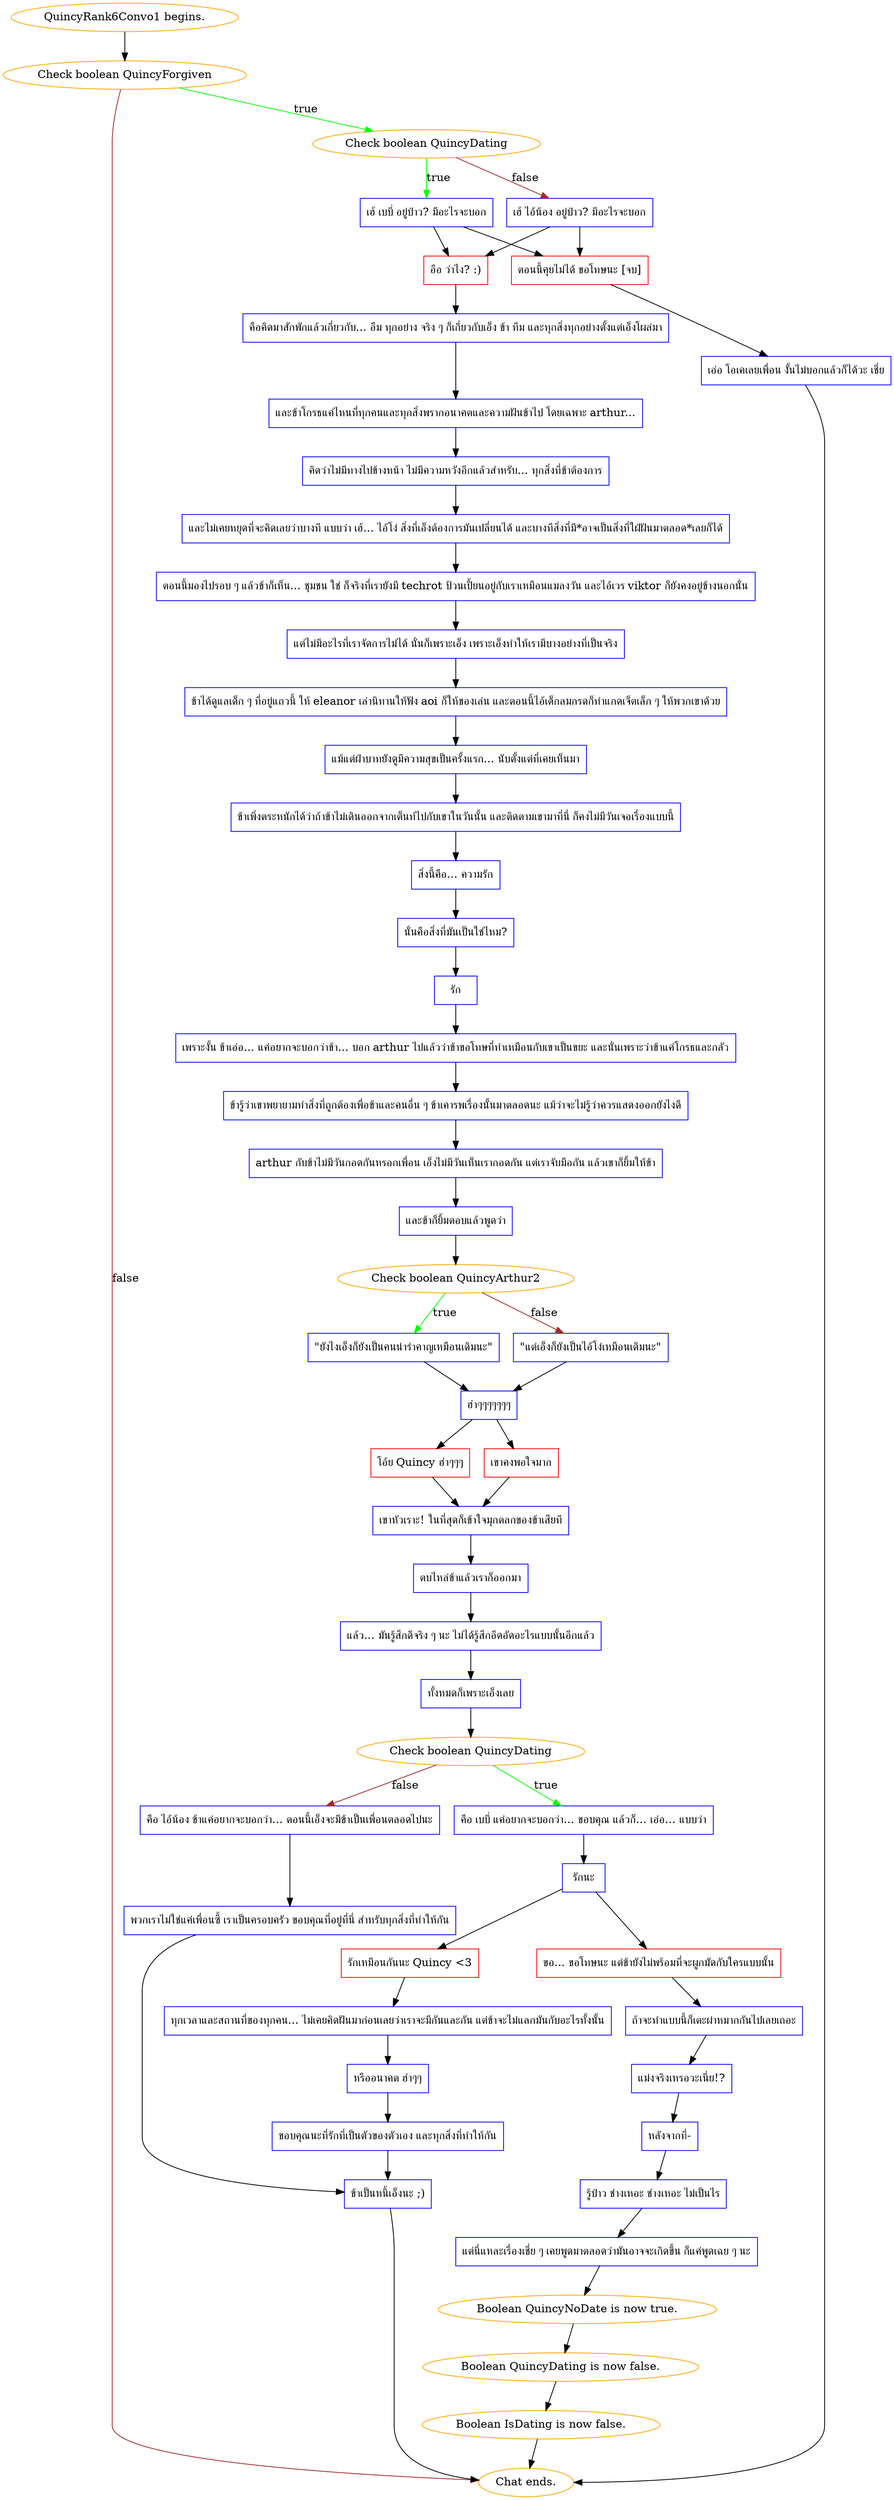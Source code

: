 digraph {
	"QuincyRank6Convo1 begins." [color=orange];
		"QuincyRank6Convo1 begins." -> j1028790650;
	j1028790650 [label="Check boolean QuincyForgiven",color=orange];
		j1028790650 -> j1681426543 [label=true,color=green];
		j1028790650 -> "Chat ends." [label=false,color=brown];
	j1681426543 [label="Check boolean QuincyDating",color=orange];
		j1681426543 -> j759969279 [label=true,color=green];
		j1681426543 -> j838071552 [label=false,color=brown];
	"Chat ends." [color=orange];
	j759969279 [label="เฮ้ เบบี๋ อยู่ป่าว? มีอะไรจะบอก",shape=box,color=blue];
		j759969279 -> j3922858569;
		j759969279 -> j3303085033;
	j838071552 [label="เฮ้ ไอ้น้อง อยู่ป่าว? มีอะไรจะบอก",shape=box,color=blue];
		j838071552 -> j3922858569;
		j838071552 -> j3303085033;
	j3922858569 [label="อือ ว่าไง? :)",shape=box,color=red];
		j3922858569 -> j2687942207;
	j3303085033 [label="ตอนนี้คุยไม่ได้ ขอโทษนะ [จบ]",shape=box,color=red];
		j3303085033 -> j4244268405;
	j2687942207 [label="คือคิดมาสักพักแล้วเกี่ยวกับ... อืม ทุกอย่าง จริง ๆ ก็เกี่ยวกับเอ็ง ข้า ทีม และทุกสิ่งทุกอย่างตั้งแต่เอ็งโผล่มา",shape=box,color=blue];
		j2687942207 -> j2510745807;
	j4244268405 [label="เอ่อ โอเคเลยเพื่อน งั้นไม่บอกแล้วก็ได้วะ เชี่ย",shape=box,color=blue];
		j4244268405 -> "Chat ends.";
	j2510745807 [label="และข้าโกรธแค่ไหนที่ทุกคนและทุกสิ่งพรากอนาคตและความฝันข้าไป โดยเฉพาะ arthur...",shape=box,color=blue];
		j2510745807 -> j3890542957;
	j3890542957 [label="คิดว่าไม่มีทางไปข้างหน้า ไม่มีความหวังอีกแล้วสำหรับ... ทุกสิ่งที่ข้าต้องการ",shape=box,color=blue];
		j3890542957 -> j107993282;
	j107993282 [label="และไม่เคยหยุดที่จะคิดเลยว่าบางที แบบว่า เฮ้... ไอ้โง่ สิ่งที่เอ็งต้องการมันเปลี่ยนได้ และบางทีสิ่งที่มี*อาจเป็นสิ่งที่ใฝ่ฝันมาตลอด*เลยก็ได้",shape=box,color=blue];
		j107993282 -> j2749852572;
	j2749852572 [label="ตอนนี้มองไปรอบ ๆ แล้วข้าก็เห็น... ชุมชน ใช่ ก็จริงที่เรายังมี techrot ป้วนเปี้ยนอยู่กับเราเหมือนแมลงวัน และไอ้เวร viktor ก็ยังคงอยู่ข้างนอกนั่น",shape=box,color=blue];
		j2749852572 -> j3512022103;
	j3512022103 [label="แต่ไม่มีอะไรที่เราจัดการไม่ได้ นั่นก็เพราะเอ็ง เพราะเอ็งทำให้เรามีบางอย่างที่เป็นจริง",shape=box,color=blue];
		j3512022103 -> j2527079742;
	j2527079742 [label="ข้าได้ดูแลเด็ก ๆ ที่อยู่แถวนี้ ให้ eleanor เล่านิทานให้ฟัง aoi ก็ให้ของเล่น และตอนนี้ไอ้เด็กลมกรดก็ทำแกดเจ็ตเล็ก ๆ ให้พวกเขาด้วย",shape=box,color=blue];
		j2527079742 -> j302820705;
	j302820705 [label="แม้แต่ฝ่าบาทยังดูมีความสุขเป็นครั้งแรก... นับตั้งแต่ที่เคยเห็นมา",shape=box,color=blue];
		j302820705 -> j1147555347;
	j1147555347 [label="ข้าเพิ่งตระหนักได้ว่าถ้าข้าไม่เดินออกจากเต็นท์ไปกับเขาในวันนั้น และติดตามเขามาที่นี่ ก็คงไม่มีวันเจอเรื่องแบบนี้",shape=box,color=blue];
		j1147555347 -> j1175922339;
	j1175922339 [label="สิ่งนี้คือ... ความรัก",shape=box,color=blue];
		j1175922339 -> j1787252045;
	j1787252045 [label="นั่นคือสิ่งที่มันเป็นใช่ไหม?",shape=box,color=blue];
		j1787252045 -> j2685990179;
	j2685990179 [label="รัก",shape=box,color=blue];
		j2685990179 -> j1748810938;
	j1748810938 [label="เพราะงั้น ข้าเอ่อ... แค่อยากจะบอกว่าข้า... บอก arthur ไปแล้วว่าข้าขอโทษที่ทำเหมือนกับเขาเป็นขยะ และนั่นเพราะว่าข้าแค่โกรธและกลัว",shape=box,color=blue];
		j1748810938 -> j1660857762;
	j1660857762 [label="ข้ารู้ว่าเขาพยายามทำสิ่งที่ถูกต้องเพื่อข้าและคนอื่น ๆ ข้าเคารพเรื่องนั้นมาตลอดนะ แม้ว่าจะไม่รู้ว่าควรแสดงออกยังไงดี",shape=box,color=blue];
		j1660857762 -> j2077798448;
	j2077798448 [label="arthur กับข้าไม่มีวันกอดกันหรอกเพื่อน เอ็งไม่มีวันเห็นเรากอดกัน แต่เราจับมือกัน แล้วเขาก็ยิ้มให้ข้า",shape=box,color=blue];
		j2077798448 -> j1223167895;
	j1223167895 [label="และข้าก็ยิ้มตอบแล้วพูดว่า",shape=box,color=blue];
		j1223167895 -> j44349994;
	j44349994 [label="Check boolean QuincyArthur2",color=orange];
		j44349994 -> j1747771174 [label=true,color=green];
		j44349994 -> j2906680341 [label=false,color=brown];
	j1747771174 [label="\"ยังไงเอ็งก็ยังเป็นคนน่ารำคาญเหมือนเดิมนะ\"",shape=box,color=blue];
		j1747771174 -> j1706246675;
	j2906680341 [label="\"แต่เอ็งก็ยังเป็นไอ้โง่เหมือนเดิมนะ\"",shape=box,color=blue];
		j2906680341 -> j1706246675;
	j1706246675 [label="ฮ่าๆๆๆๆๆๆๆ",shape=box,color=blue];
		j1706246675 -> j2745708716;
		j1706246675 -> j3561687291;
	j2745708716 [label="โอ้ย Quincy ฮ่าๆๆๆ",shape=box,color=red];
		j2745708716 -> j1526046906;
	j3561687291 [label="เขาคงพอใจมาก",shape=box,color=red];
		j3561687291 -> j1526046906;
	j1526046906 [label="เขาหัวเราะ! ในที่สุดก็เข้าใจมุกตลกของข้าเสียที",shape=box,color=blue];
		j1526046906 -> j2954267854;
	j2954267854 [label="ตบไหล่ข้าแล้วเราก็ออกมา",shape=box,color=blue];
		j2954267854 -> j3187321566;
	j3187321566 [label="แล้ว... มันรู้สึกดีจริง ๆ นะ ไม่ได้รู้สึกอึดอัดอะไรแบบนั้นอีกแล้ว",shape=box,color=blue];
		j3187321566 -> j2622155215;
	j2622155215 [label="ทั้งหมดก็เพราะเอ็งเลย",shape=box,color=blue];
		j2622155215 -> j636346702;
	j636346702 [label="Check boolean QuincyDating",color=orange];
		j636346702 -> j1659559504 [label=true,color=green];
		j636346702 -> j1244938534 [label=false,color=brown];
	j1659559504 [label="คือ เบบี๋ แค่อยากจะบอกว่า... ขอบคุณ แล้วก็... เอ่อ... แบบว่า",shape=box,color=blue];
		j1659559504 -> j2615234222;
	j1244938534 [label="คือ ไอ้น้อง ข้าแค่อยากจะบอกว่า... ตอนนี้เอ็งจะมีข้าเป็นเพื่อนตลอดไปนะ",shape=box,color=blue];
		j1244938534 -> j902801417;
	j2615234222 [label="รักนะ",shape=box,color=blue];
		j2615234222 -> j1126642353;
		j2615234222 -> j2790469565;
	j902801417 [label="พวกเราไม่ใช่แค่เพื่อนซี้ เราเป็นครอบครัว ขอบคุณที่อยู่ที่นี่ สำหรับทุกสิ่งที่ทำให้กัน",shape=box,color=blue];
		j902801417 -> j2298184775;
	j1126642353 [label="รักเหมือนกันนะ Quincy <3",shape=box,color=red];
		j1126642353 -> j204923616;
	j2790469565 [label="ขอ... ขอโทษนะ แต่ข้ายังไม่พร้อมที่จะผูกมัดกับใครแบบนั้น",shape=box,color=red];
		j2790469565 -> j2143810734;
	j2298184775 [label="ข้าเป็นหนี้เอ็งนะ ;)",shape=box,color=blue];
		j2298184775 -> "Chat ends.";
	j204923616 [label="ทุกเวลาและสถานที่ของทุกคน... ไม่เคยคิดฝันมาก่อนเลยว่าเราจะมีกันและกัน แต่ข้าจะไม่แลกมันกับอะไรทั้งนั้น",shape=box,color=blue];
		j204923616 -> j1928415842;
	j2143810734 [label="ถ้าจะทำแบบนี้ก็เตะผ่าหมากกันไปเลยเถอะ",shape=box,color=blue];
		j2143810734 -> j3959999793;
	j1928415842 [label="หรืออนาคต ฮ่าๆๆ",shape=box,color=blue];
		j1928415842 -> j1719631900;
	j3959999793 [label="แม่งจริงเหรอวะเนี่ย!?",shape=box,color=blue];
		j3959999793 -> j860203833;
	j1719631900 [label="ขอบคุณนะที่รักที่เป็นตัวของตัวเอง และทุกสิ่งที่ทำให้กัน",shape=box,color=blue];
		j1719631900 -> j2298184775;
	j860203833 [label="หลังจากที่-",shape=box,color=blue];
		j860203833 -> j2619805509;
	j2619805509 [label="รู้ป่าว ช่างเหอะ ช่างเหอะ ไม่เป็นไร",shape=box,color=blue];
		j2619805509 -> j3885179103;
	j3885179103 [label="แต่นี่แหละเรื่องเชี่ย ๆ เคยพูดมาตลอดว่ามันอาจจะเกิดขึ้น ก็แค่พูดเฉย ๆ นะ",shape=box,color=blue];
		j3885179103 -> j3567260245;
	j3567260245 [label="Boolean QuincyNoDate is now true.",color=orange];
		j3567260245 -> j3990685114;
	j3990685114 [label="Boolean QuincyDating is now false.",color=orange];
		j3990685114 -> j178902881;
	j178902881 [label="Boolean IsDating is now false.",color=orange];
		j178902881 -> "Chat ends.";
}